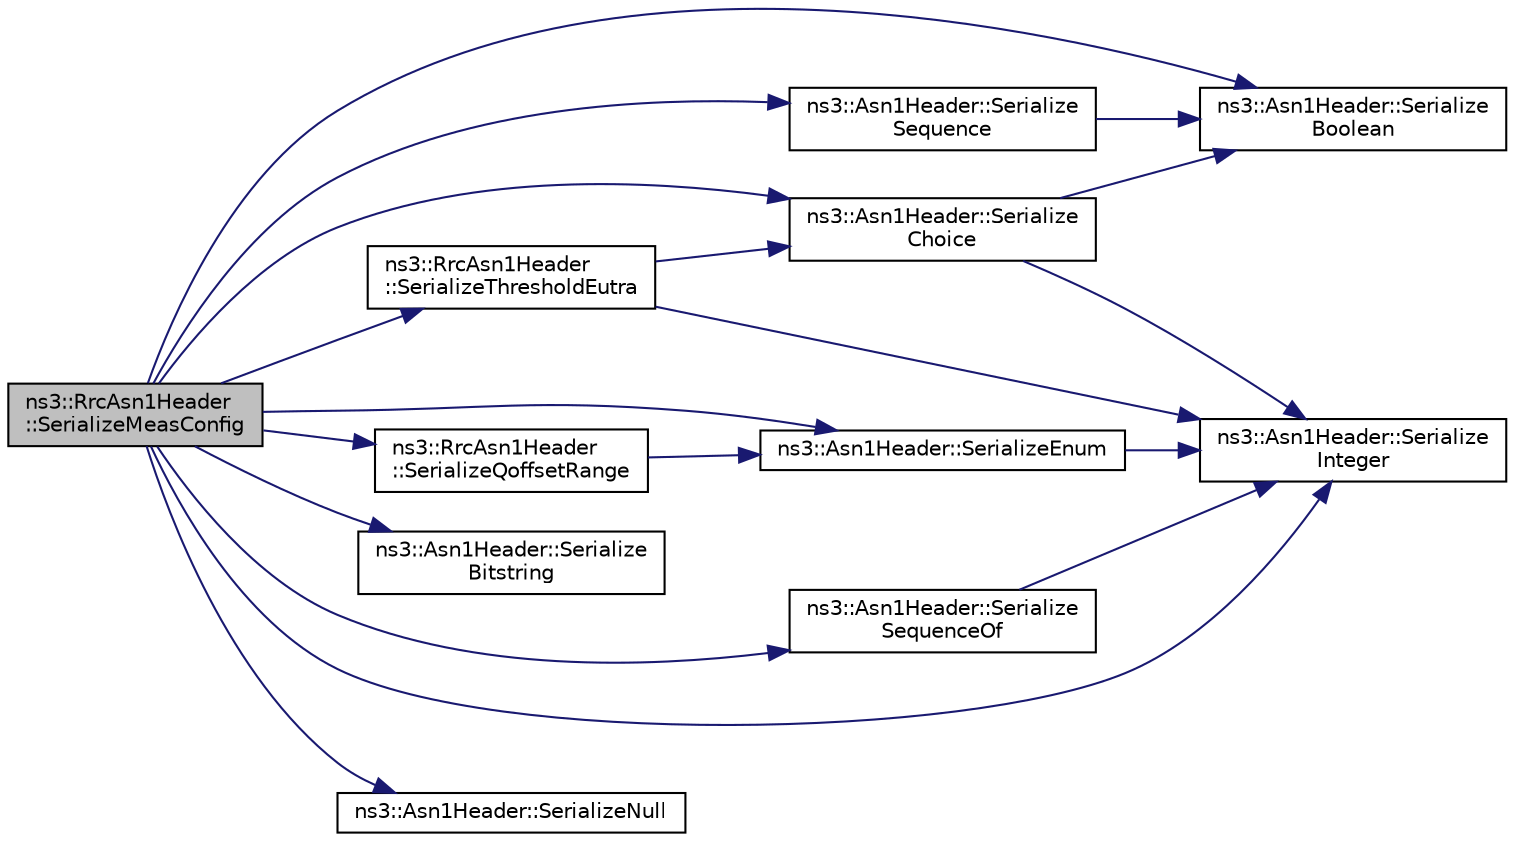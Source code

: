 digraph "ns3::RrcAsn1Header::SerializeMeasConfig"
{
  edge [fontname="Helvetica",fontsize="10",labelfontname="Helvetica",labelfontsize="10"];
  node [fontname="Helvetica",fontsize="10",shape=record];
  rankdir="LR";
  Node1 [label="ns3::RrcAsn1Header\l::SerializeMeasConfig",height=0.2,width=0.4,color="black", fillcolor="grey75", style="filled", fontcolor="black"];
  Node1 -> Node2 [color="midnightblue",fontsize="10",style="solid"];
  Node2 [label="ns3::Asn1Header::Serialize\lSequence",height=0.2,width=0.4,color="black", fillcolor="white", style="filled",URL="$d4/d02/classns3_1_1Asn1Header.html#aa9744858380443ed95836fed08799aed"];
  Node2 -> Node3 [color="midnightblue",fontsize="10",style="solid"];
  Node3 [label="ns3::Asn1Header::Serialize\lBoolean",height=0.2,width=0.4,color="black", fillcolor="white", style="filled",URL="$d4/d02/classns3_1_1Asn1Header.html#a28e3626acdffec71c0376f4f3e7e7ec4"];
  Node1 -> Node4 [color="midnightblue",fontsize="10",style="solid"];
  Node4 [label="ns3::Asn1Header::Serialize\lSequenceOf",height=0.2,width=0.4,color="black", fillcolor="white", style="filled",URL="$d4/d02/classns3_1_1Asn1Header.html#a066b6dd077bde6b0c243f3eda2621277"];
  Node4 -> Node5 [color="midnightblue",fontsize="10",style="solid"];
  Node5 [label="ns3::Asn1Header::Serialize\lInteger",height=0.2,width=0.4,color="black", fillcolor="white", style="filled",URL="$d4/d02/classns3_1_1Asn1Header.html#ab1c3bd37730affa7473bc759d625c29a"];
  Node1 -> Node5 [color="midnightblue",fontsize="10",style="solid"];
  Node1 -> Node6 [color="midnightblue",fontsize="10",style="solid"];
  Node6 [label="ns3::Asn1Header::Serialize\lChoice",height=0.2,width=0.4,color="black", fillcolor="white", style="filled",URL="$d4/d02/classns3_1_1Asn1Header.html#a400ef4a710499da80fc55e23a973d4fa"];
  Node6 -> Node3 [color="midnightblue",fontsize="10",style="solid"];
  Node6 -> Node5 [color="midnightblue",fontsize="10",style="solid"];
  Node1 -> Node7 [color="midnightblue",fontsize="10",style="solid"];
  Node7 [label="ns3::Asn1Header::SerializeEnum",height=0.2,width=0.4,color="black", fillcolor="white", style="filled",URL="$d4/d02/classns3_1_1Asn1Header.html#ac8e56956823ab8e4470c09e162e7bf24"];
  Node7 -> Node5 [color="midnightblue",fontsize="10",style="solid"];
  Node1 -> Node3 [color="midnightblue",fontsize="10",style="solid"];
  Node1 -> Node8 [color="midnightblue",fontsize="10",style="solid"];
  Node8 [label="ns3::Asn1Header::Serialize\lBitstring",height=0.2,width=0.4,color="black", fillcolor="white", style="filled",URL="$d4/d02/classns3_1_1Asn1Header.html#a0be8d507b87be07f85f35b906f8e5da7"];
  Node1 -> Node9 [color="midnightblue",fontsize="10",style="solid"];
  Node9 [label="ns3::RrcAsn1Header\l::SerializeQoffsetRange",height=0.2,width=0.4,color="black", fillcolor="white", style="filled",URL="$d1/d6e/classns3_1_1RrcAsn1Header.html#ad1eb030398d2d91bce3493e8268a3e50"];
  Node9 -> Node7 [color="midnightblue",fontsize="10",style="solid"];
  Node1 -> Node10 [color="midnightblue",fontsize="10",style="solid"];
  Node10 [label="ns3::RrcAsn1Header\l::SerializeThresholdEutra",height=0.2,width=0.4,color="black", fillcolor="white", style="filled",URL="$d1/d6e/classns3_1_1RrcAsn1Header.html#ab2402f89c75f446c4a06beb1e7a6fed6"];
  Node10 -> Node6 [color="midnightblue",fontsize="10",style="solid"];
  Node10 -> Node5 [color="midnightblue",fontsize="10",style="solid"];
  Node1 -> Node11 [color="midnightblue",fontsize="10",style="solid"];
  Node11 [label="ns3::Asn1Header::SerializeNull",height=0.2,width=0.4,color="black", fillcolor="white", style="filled",URL="$d4/d02/classns3_1_1Asn1Header.html#ad1814fa357d2148457d7e4ade1ab84a8"];
}

